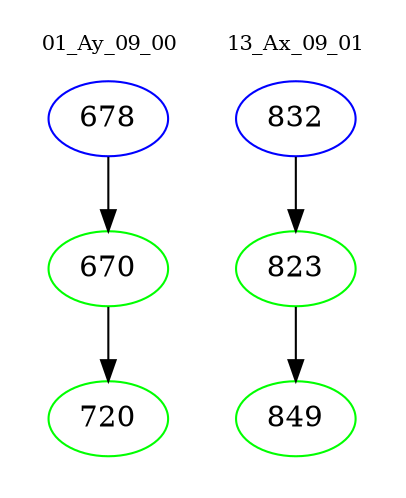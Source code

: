 digraph{
subgraph cluster_0 {
color = white
label = "01_Ay_09_00";
fontsize=10;
T0_678 [label="678", color="blue"]
T0_678 -> T0_670 [color="black"]
T0_670 [label="670", color="green"]
T0_670 -> T0_720 [color="black"]
T0_720 [label="720", color="green"]
}
subgraph cluster_1 {
color = white
label = "13_Ax_09_01";
fontsize=10;
T1_832 [label="832", color="blue"]
T1_832 -> T1_823 [color="black"]
T1_823 [label="823", color="green"]
T1_823 -> T1_849 [color="black"]
T1_849 [label="849", color="green"]
}
}
